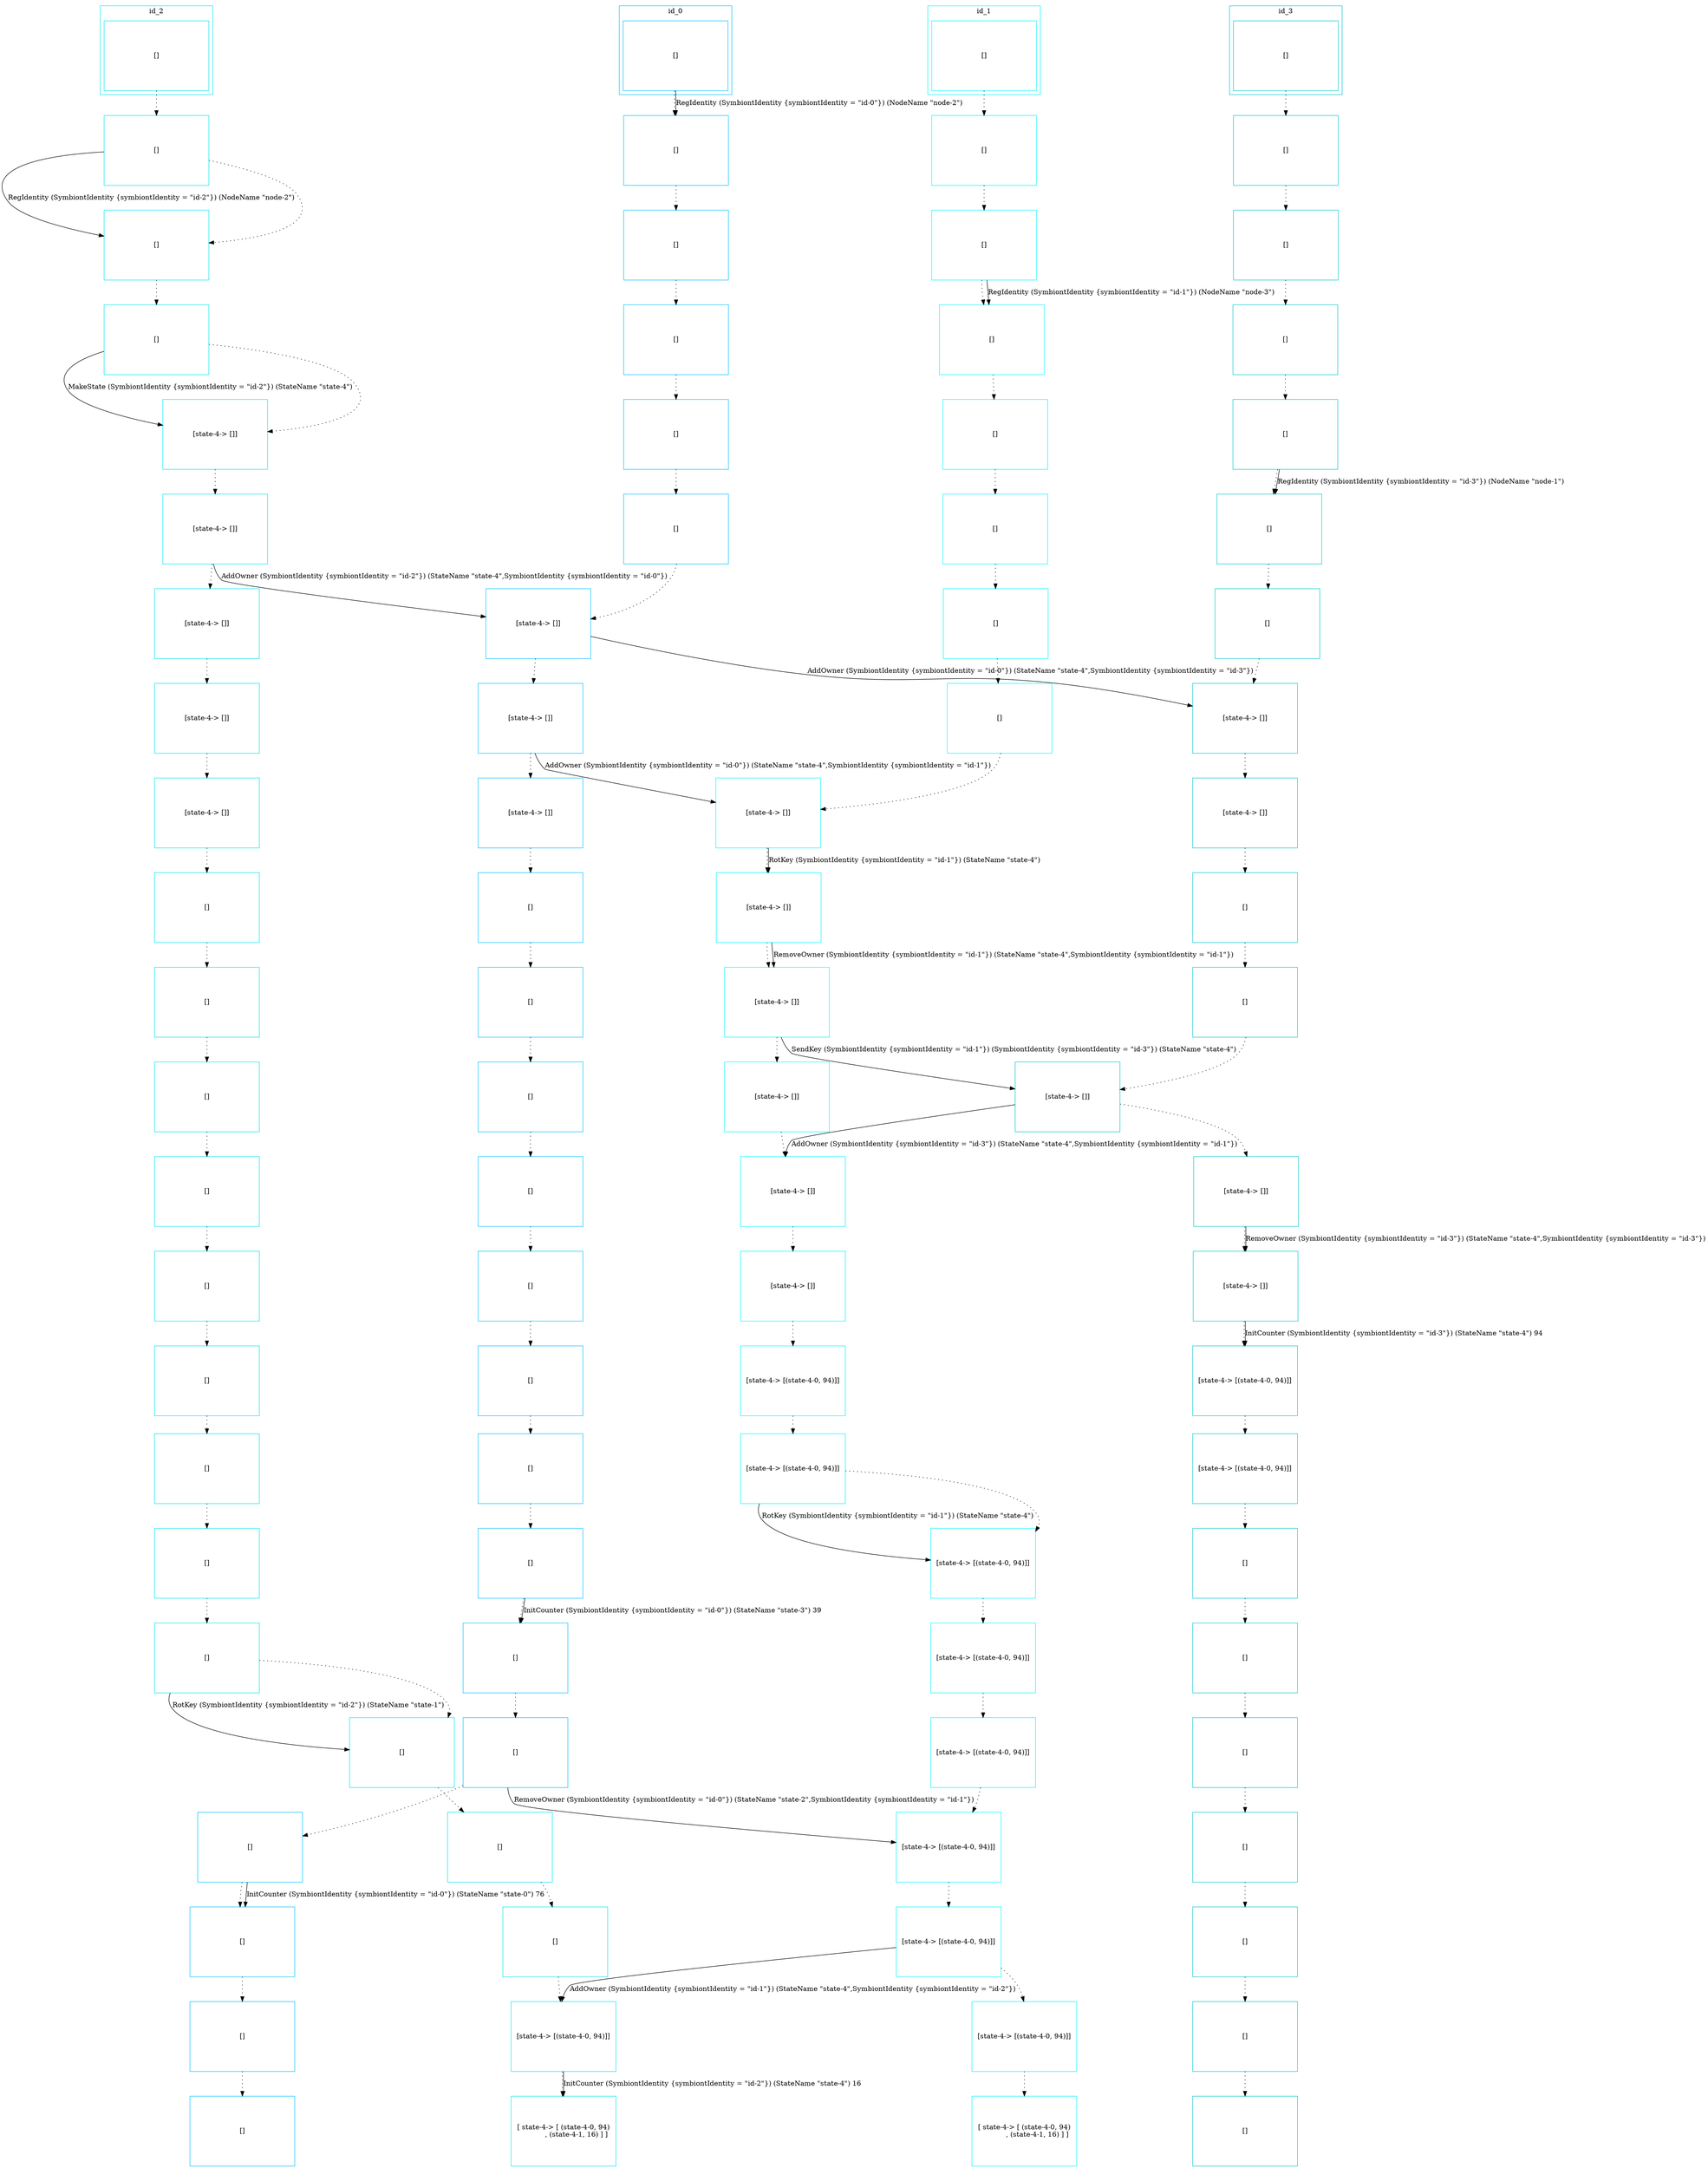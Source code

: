digraph G {
subgraph cluster_id_0 {
 label="id_0"; color="deepskyblue";
 node [ shape="box", width=3, height=2, fixedsize=true, color="deepskyblue" ]; edge [ style="dotted"] ;
st_id_0_0 [ label="[]" ] ;
st_id_0_1 [ label="[]" ] ;
st_id_0_2 [ label="[]" ] ;
st_id_0_3 [ label="[]" ] ;
st_id_0_4 [ label="[]" ] ;
st_id_0_5 [ label="[]" ] ;
st_id_0_6 [ label="[state-4-> []]" ] ;
st_id_0_7 [ label="[state-4-> []]" ] ;
st_id_0_8 [ label="[state-4-> []]" ] ;
st_id_0_9 [ label="[]" ] ;
st_id_0_10 [ label="[]" ] ;
st_id_0_11 [ label="[]" ] ;
st_id_0_12 [ label="[]" ] ;
st_id_0_13 [ label="[]" ] ;
st_id_0_14 [ label="[]" ] ;
st_id_0_15 [ label="[]" ] ;
st_id_0_16 [ label="[]" ] ;
st_id_0_17 [ label="[]" ] ;
st_id_0_18 [ label="[]" ] ;
st_id_0_19 [ label="[]" ] ;
st_id_0_20 [ label="[]" ] ;
st_id_0_21 [ label="[]" ] ;
st_id_0_22 [ label="[]" ] ;
st_id_0_0 -> st_id_0_1;
st_id_0_1 -> st_id_0_2;
st_id_0_2 -> st_id_0_3;
st_id_0_3 -> st_id_0_4;
st_id_0_4 -> st_id_0_5;
st_id_0_5 -> st_id_0_6;
st_id_0_6 -> st_id_0_7;
st_id_0_7 -> st_id_0_8;
st_id_0_8 -> st_id_0_9;
st_id_0_9 -> st_id_0_10;
st_id_0_10 -> st_id_0_11;
st_id_0_11 -> st_id_0_12;
st_id_0_12 -> st_id_0_13;
st_id_0_13 -> st_id_0_14;
st_id_0_14 -> st_id_0_15;
st_id_0_15 -> st_id_0_16;
st_id_0_16 -> st_id_0_17;
st_id_0_17 -> st_id_0_18;
st_id_0_18 -> st_id_0_19;
st_id_0_19 -> st_id_0_20;
st_id_0_20 -> st_id_0_21;
st_id_0_21 -> st_id_0_22;
}

subgraph cluster_id_1 {
 label="id_1"; color="turquoise1";
 node [ shape="box", width=3, height=2, fixedsize=true, color="turquoise1" ]; edge [ style="dotted"] ;
st_id_1_0 [ label="[]" ] ;
st_id_1_1 [ label="[]" ] ;
st_id_1_2 [ label="[]" ] ;
st_id_1_3 [ label="[]" ] ;
st_id_1_4 [ label="[]" ] ;
st_id_1_5 [ label="[]" ] ;
st_id_1_6 [ label="[]" ] ;
st_id_1_7 [ label="[]" ] ;
st_id_1_8 [ label="[state-4-> []]" ] ;
st_id_1_9 [ label="[state-4-> []]" ] ;
st_id_1_10 [ label="[state-4-> []]" ] ;
st_id_1_11 [ label="[state-4-> []]" ] ;
st_id_1_12 [ label="[state-4-> []]" ] ;
st_id_1_13 [ label="[state-4-> []]" ] ;
st_id_1_14 [ label="[state-4-> [(state-4-0, 94)]]" ] ;
st_id_1_15 [ label="[state-4-> [(state-4-0, 94)]]" ] ;
st_id_1_16 [ label="[state-4-> [(state-4-0, 94)]]" ] ;
st_id_1_17 [ label="[state-4-> [(state-4-0, 94)]]" ] ;
st_id_1_18 [ label="[state-4-> [(state-4-0, 94)]]" ] ;
st_id_1_19 [ label="[state-4-> [(state-4-0, 94)]]" ] ;
st_id_1_20 [ label="[state-4-> [(state-4-0, 94)]]" ] ;
st_id_1_21 [ label="[state-4-> [(state-4-0, 94)]]" ] ;
st_id_1_22 [ label="[ state-4-> [ (state-4-0, 94)\n            , (state-4-1, 16) ] ]" ] ;
st_id_1_0 -> st_id_1_1;
st_id_1_1 -> st_id_1_2;
st_id_1_2 -> st_id_1_3;
st_id_1_3 -> st_id_1_4;
st_id_1_4 -> st_id_1_5;
st_id_1_5 -> st_id_1_6;
st_id_1_6 -> st_id_1_7;
st_id_1_7 -> st_id_1_8;
st_id_1_8 -> st_id_1_9;
st_id_1_9 -> st_id_1_10;
st_id_1_10 -> st_id_1_11;
st_id_1_11 -> st_id_1_12;
st_id_1_12 -> st_id_1_13;
st_id_1_13 -> st_id_1_14;
st_id_1_14 -> st_id_1_15;
st_id_1_15 -> st_id_1_16;
st_id_1_16 -> st_id_1_17;
st_id_1_17 -> st_id_1_18;
st_id_1_18 -> st_id_1_19;
st_id_1_19 -> st_id_1_20;
st_id_1_20 -> st_id_1_21;
st_id_1_21 -> st_id_1_22;
}

subgraph cluster_id_2 {
 label="id_2"; color="turquoise2";
 node [ shape="box", width=3, height=2, fixedsize=true, color="turquoise2" ]; edge [ style="dotted"] ;
st_id_2_0 [ label="[]" ] ;
st_id_2_1 [ label="[]" ] ;
st_id_2_2 [ label="[]" ] ;
st_id_2_3 [ label="[]" ] ;
st_id_2_4 [ label="[state-4-> []]" ] ;
st_id_2_5 [ label="[state-4-> []]" ] ;
st_id_2_6 [ label="[state-4-> []]" ] ;
st_id_2_7 [ label="[state-4-> []]" ] ;
st_id_2_8 [ label="[state-4-> []]" ] ;
st_id_2_9 [ label="[]" ] ;
st_id_2_10 [ label="[]" ] ;
st_id_2_11 [ label="[]" ] ;
st_id_2_12 [ label="[]" ] ;
st_id_2_13 [ label="[]" ] ;
st_id_2_14 [ label="[]" ] ;
st_id_2_15 [ label="[]" ] ;
st_id_2_16 [ label="[]" ] ;
st_id_2_17 [ label="[]" ] ;
st_id_2_18 [ label="[]" ] ;
st_id_2_19 [ label="[]" ] ;
st_id_2_20 [ label="[]" ] ;
st_id_2_21 [ label="[state-4-> [(state-4-0, 94)]]" ] ;
st_id_2_22 [ label="[ state-4-> [ (state-4-0, 94)\n            , (state-4-1, 16) ] ]" ] ;
st_id_2_0 -> st_id_2_1;
st_id_2_1 -> st_id_2_2;
st_id_2_2 -> st_id_2_3;
st_id_2_3 -> st_id_2_4;
st_id_2_4 -> st_id_2_5;
st_id_2_5 -> st_id_2_6;
st_id_2_6 -> st_id_2_7;
st_id_2_7 -> st_id_2_8;
st_id_2_8 -> st_id_2_9;
st_id_2_9 -> st_id_2_10;
st_id_2_10 -> st_id_2_11;
st_id_2_11 -> st_id_2_12;
st_id_2_12 -> st_id_2_13;
st_id_2_13 -> st_id_2_14;
st_id_2_14 -> st_id_2_15;
st_id_2_15 -> st_id_2_16;
st_id_2_16 -> st_id_2_17;
st_id_2_17 -> st_id_2_18;
st_id_2_18 -> st_id_2_19;
st_id_2_19 -> st_id_2_20;
st_id_2_20 -> st_id_2_21;
st_id_2_21 -> st_id_2_22;
}

subgraph cluster_id_3 {
 label="id_3"; color="turquoise3";
 node [ shape="box", width=3, height=2, fixedsize=true, color="turquoise3" ]; edge [ style="dotted"] ;
st_id_3_0 [ label="[]" ] ;
st_id_3_1 [ label="[]" ] ;
st_id_3_2 [ label="[]" ] ;
st_id_3_3 [ label="[]" ] ;
st_id_3_4 [ label="[]" ] ;
st_id_3_5 [ label="[]" ] ;
st_id_3_6 [ label="[]" ] ;
st_id_3_7 [ label="[state-4-> []]" ] ;
st_id_3_8 [ label="[state-4-> []]" ] ;
st_id_3_9 [ label="[]" ] ;
st_id_3_10 [ label="[]" ] ;
st_id_3_11 [ label="[state-4-> []]" ] ;
st_id_3_12 [ label="[state-4-> []]" ] ;
st_id_3_13 [ label="[state-4-> []]" ] ;
st_id_3_14 [ label="[state-4-> [(state-4-0, 94)]]" ] ;
st_id_3_15 [ label="[state-4-> [(state-4-0, 94)]]" ] ;
st_id_3_16 [ label="[]" ] ;
st_id_3_17 [ label="[]" ] ;
st_id_3_18 [ label="[]" ] ;
st_id_3_19 [ label="[]" ] ;
st_id_3_20 [ label="[]" ] ;
st_id_3_21 [ label="[]" ] ;
st_id_3_22 [ label="[]" ] ;
st_id_3_0 -> st_id_3_1;
st_id_3_1 -> st_id_3_2;
st_id_3_2 -> st_id_3_3;
st_id_3_3 -> st_id_3_4;
st_id_3_4 -> st_id_3_5;
st_id_3_5 -> st_id_3_6;
st_id_3_6 -> st_id_3_7;
st_id_3_7 -> st_id_3_8;
st_id_3_8 -> st_id_3_9;
st_id_3_9 -> st_id_3_10;
st_id_3_10 -> st_id_3_11;
st_id_3_11 -> st_id_3_12;
st_id_3_12 -> st_id_3_13;
st_id_3_13 -> st_id_3_14;
st_id_3_14 -> st_id_3_15;
st_id_3_15 -> st_id_3_16;
st_id_3_16 -> st_id_3_17;
st_id_3_17 -> st_id_3_18;
st_id_3_18 -> st_id_3_19;
st_id_3_19 -> st_id_3_20;
st_id_3_20 -> st_id_3_21;
st_id_3_21 -> st_id_3_22;
}

{ rank=same; st_id_0_1;st_id_1_1;st_id_2_1;st_id_3_1; }
{ rank=same; st_id_0_2;st_id_1_2;st_id_2_2;st_id_3_2; }
{ rank=same; st_id_0_3;st_id_1_3;st_id_2_3;st_id_3_3; }
{ rank=same; st_id_0_4;st_id_1_4;st_id_2_4;st_id_3_4; }
{ rank=same; st_id_0_5;st_id_1_5;st_id_2_5;st_id_3_5; }
{ rank=same; st_id_0_6;st_id_1_6;st_id_2_6;st_id_3_6; }
{ rank=same; st_id_0_7;st_id_1_7;st_id_2_7;st_id_3_7; }
{ rank=same; st_id_0_8;st_id_1_8;st_id_2_8;st_id_3_8; }
{ rank=same; st_id_0_9;st_id_1_9;st_id_2_9;st_id_3_9; }
{ rank=same; st_id_0_10;st_id_1_10;st_id_2_10;st_id_3_10; }
{ rank=same; st_id_0_11;st_id_1_11;st_id_2_11;st_id_3_11; }
{ rank=same; st_id_0_12;st_id_1_12;st_id_2_12;st_id_3_12; }
{ rank=same; st_id_0_13;st_id_1_13;st_id_2_13;st_id_3_13; }
{ rank=same; st_id_0_14;st_id_1_14;st_id_2_14;st_id_3_14; }
{ rank=same; st_id_0_15;st_id_1_15;st_id_2_15;st_id_3_15; }
{ rank=same; st_id_0_16;st_id_1_16;st_id_2_16;st_id_3_16; }
{ rank=same; st_id_0_17;st_id_1_17;st_id_2_17;st_id_3_17; }
{ rank=same; st_id_0_18;st_id_1_18;st_id_2_18;st_id_3_18; }
{ rank=same; st_id_0_19;st_id_1_19;st_id_2_19;st_id_3_19; }
{ rank=same; st_id_0_20;st_id_1_20;st_id_2_20;st_id_3_20; }
{ rank=same; st_id_0_21;st_id_1_21;st_id_2_21;st_id_3_21; }
{ rank=same; st_id_0_22;st_id_1_22;st_id_2_22;st_id_3_22; }
st_id_0_0 -> st_id_0_1 [ label="RegIdentity (SymbiontIdentity {symbiontIdentity = \"id-0\"}) (NodeName \"node-2\")"] ;
st_id_2_1 -> st_id_2_2 [ label="RegIdentity (SymbiontIdentity {symbiontIdentity = \"id-2\"}) (NodeName \"node-2\")"] ;
st_id_1_2 -> st_id_1_3 [ label="RegIdentity (SymbiontIdentity {symbiontIdentity = \"id-1\"}) (NodeName \"node-3\")"] ;
st_id_2_3 -> st_id_2_4 [ label="MakeState (SymbiontIdentity {symbiontIdentity = \"id-2\"}) (StateName \"state-4\")"] ;
st_id_3_4 -> st_id_3_5 [ label="RegIdentity (SymbiontIdentity {symbiontIdentity = \"id-3\"}) (NodeName \"node-1\")"] ;
st_id_2_5 -> st_id_0_6 [ label="AddOwner (SymbiontIdentity {symbiontIdentity = \"id-2\"}) (StateName \"state-4\",SymbiontIdentity {symbiontIdentity = \"id-0\"})"] ;
st_id_0_6 -> st_id_3_7 [ label="AddOwner (SymbiontIdentity {symbiontIdentity = \"id-0\"}) (StateName \"state-4\",SymbiontIdentity {symbiontIdentity = \"id-3\"})"] ;
st_id_0_7 -> st_id_1_8 [ label="AddOwner (SymbiontIdentity {symbiontIdentity = \"id-0\"}) (StateName \"state-4\",SymbiontIdentity {symbiontIdentity = \"id-1\"})"] ;
st_id_1_8 -> st_id_1_9 [ label="RotKey (SymbiontIdentity {symbiontIdentity = \"id-1\"}) (StateName \"state-4\")"] ;
st_id_1_9 -> st_id_1_10 [ label="RemoveOwner (SymbiontIdentity {symbiontIdentity = \"id-1\"}) (StateName \"state-4\",SymbiontIdentity {symbiontIdentity = \"id-1\"})"] ;
st_id_1_10 -> st_id_3_11 [ label="SendKey (SymbiontIdentity {symbiontIdentity = \"id-1\"}) (SymbiontIdentity {symbiontIdentity = \"id-3\"}) (StateName \"state-4\")"] ;
st_id_3_11 -> st_id_1_12 [ label="AddOwner (SymbiontIdentity {symbiontIdentity = \"id-3\"}) (StateName \"state-4\",SymbiontIdentity {symbiontIdentity = \"id-1\"})"] ;
st_id_3_12 -> st_id_3_13 [ label="RemoveOwner (SymbiontIdentity {symbiontIdentity = \"id-3\"}) (StateName \"state-4\",SymbiontIdentity {symbiontIdentity = \"id-3\"})"] ;
st_id_3_13 -> st_id_3_14 [ label="InitCounter (SymbiontIdentity {symbiontIdentity = \"id-3\"}) (StateName \"state-4\") 94"] ;

st_id_1_15 -> st_id_1_16 [ label="RotKey (SymbiontIdentity {symbiontIdentity = \"id-1\"}) (StateName \"state-4\")"] ;
st_id_0_16 -> st_id_0_17 [ label="InitCounter (SymbiontIdentity {symbiontIdentity = \"id-0\"}) (StateName \"state-3\") 39"] ;
st_id_2_17 -> st_id_2_18 [ label="RotKey (SymbiontIdentity {symbiontIdentity = \"id-2\"}) (StateName \"state-1\")"] ;
st_id_0_18 -> st_id_1_19 [ label="RemoveOwner (SymbiontIdentity {symbiontIdentity = \"id-0\"}) (StateName \"state-2\",SymbiontIdentity {symbiontIdentity = \"id-1\"})"] ;
st_id_0_19 -> st_id_0_20 [ label="InitCounter (SymbiontIdentity {symbiontIdentity = \"id-0\"}) (StateName \"state-0\") 76"] ;
st_id_1_20 -> st_id_2_21 [ label="AddOwner (SymbiontIdentity {symbiontIdentity = \"id-1\"}) (StateName \"state-4\",SymbiontIdentity {symbiontIdentity = \"id-2\"})"] ;
st_id_2_21 -> st_id_2_22 [ label="InitCounter (SymbiontIdentity {symbiontIdentity = \"id-2\"}) (StateName \"state-4\") 16"] ;
}
